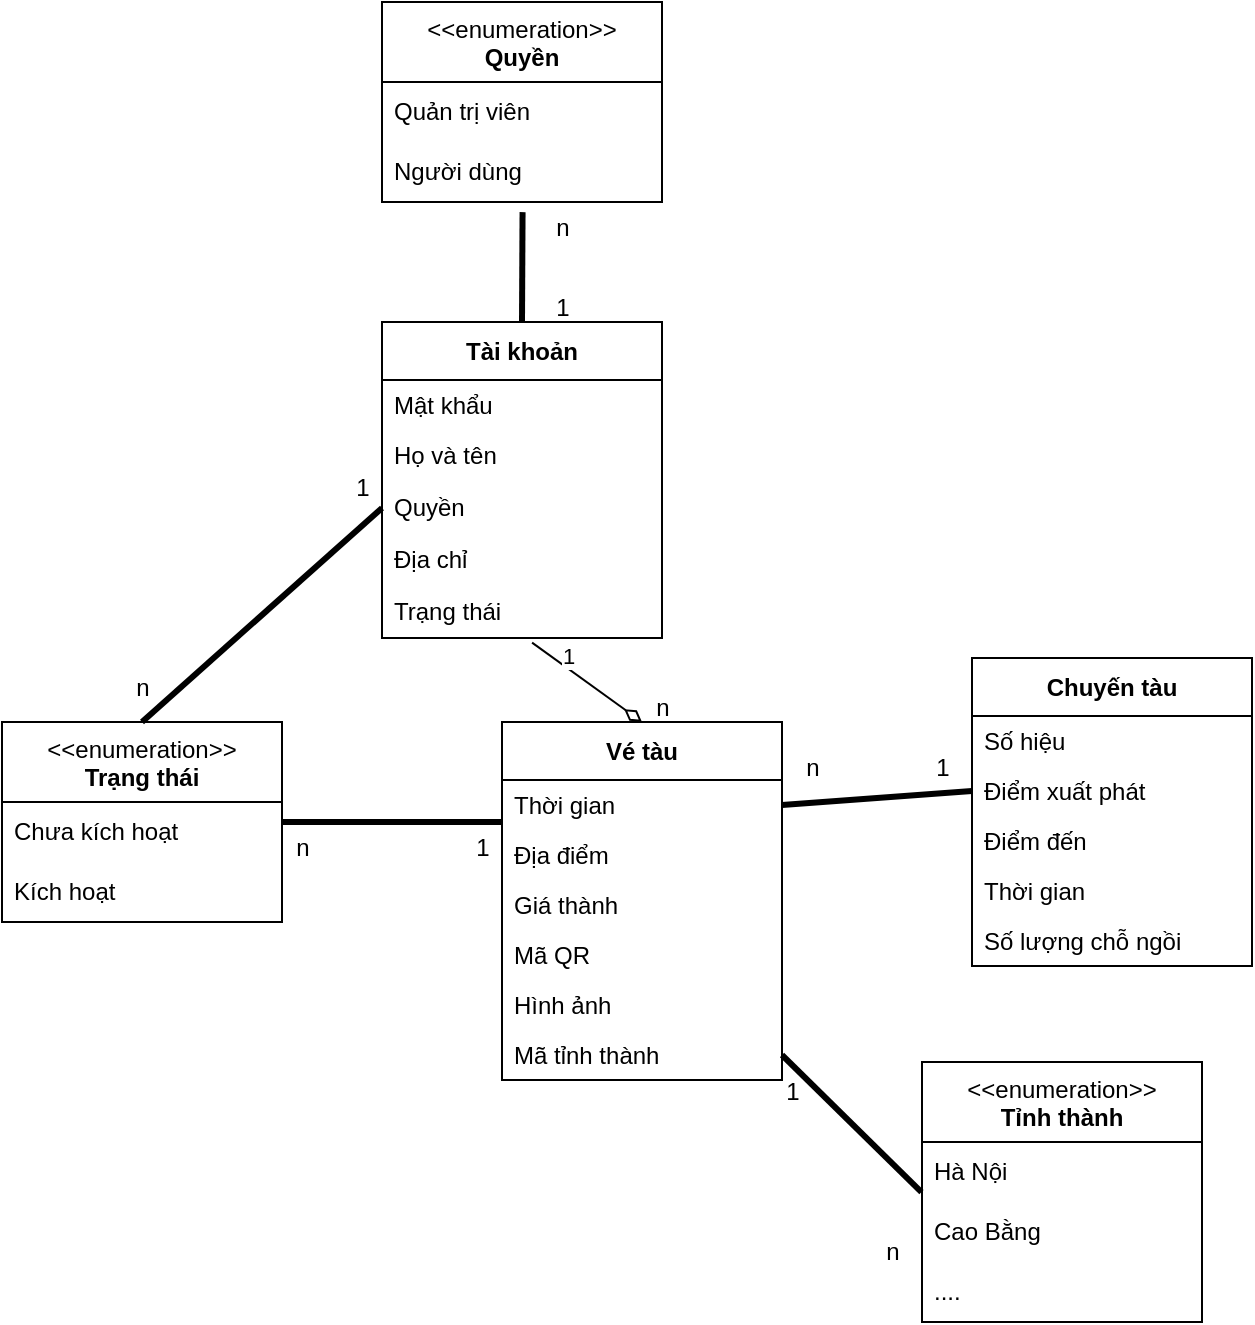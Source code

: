 <mxfile version="24.6.4" type="github">
  <diagram id="C5RBs43oDa-KdzZeNtuy" name="Page-1">
    <mxGraphModel dx="1035" dy="562" grid="1" gridSize="10" guides="1" tooltips="1" connect="1" arrows="1" fold="1" page="1" pageScale="1" pageWidth="827" pageHeight="1169" math="0" shadow="0">
      <root>
        <mxCell id="WIyWlLk6GJQsqaUBKTNV-0" />
        <mxCell id="WIyWlLk6GJQsqaUBKTNV-1" parent="WIyWlLk6GJQsqaUBKTNV-0" />
        <mxCell id="k04Hsn4P8yre-K15RKxE-12" value="&amp;lt;&amp;lt;enumeration&amp;gt;&amp;gt;&lt;br&gt;&lt;b&gt;Quyền&lt;/b&gt;" style="swimlane;fontStyle=0;align=center;verticalAlign=top;childLayout=stackLayout;horizontal=1;startSize=40;horizontalStack=0;resizeParent=1;resizeParentMax=0;resizeLast=0;collapsible=0;marginBottom=0;html=1;whiteSpace=wrap;" vertex="1" parent="WIyWlLk6GJQsqaUBKTNV-1">
          <mxGeometry x="310" y="40" width="140" height="100" as="geometry" />
        </mxCell>
        <mxCell id="k04Hsn4P8yre-K15RKxE-13" value="Quản trị viên" style="text;html=1;strokeColor=none;fillColor=none;align=left;verticalAlign=middle;spacingLeft=4;spacingRight=4;overflow=hidden;rotatable=0;points=[[0,0.5],[1,0.5]];portConstraint=eastwest;whiteSpace=wrap;" vertex="1" parent="k04Hsn4P8yre-K15RKxE-12">
          <mxGeometry y="40" width="140" height="30" as="geometry" />
        </mxCell>
        <mxCell id="k04Hsn4P8yre-K15RKxE-21" value="Người dùng" style="text;html=1;strokeColor=none;fillColor=none;align=left;verticalAlign=middle;spacingLeft=4;spacingRight=4;overflow=hidden;rotatable=0;points=[[0,0.5],[1,0.5]];portConstraint=eastwest;whiteSpace=wrap;" vertex="1" parent="k04Hsn4P8yre-K15RKxE-12">
          <mxGeometry y="70" width="140" height="30" as="geometry" />
        </mxCell>
        <mxCell id="k04Hsn4P8yre-K15RKxE-14" value="Tài khoản" style="swimlane;fontStyle=1;align=center;verticalAlign=middle;childLayout=stackLayout;horizontal=1;startSize=29;horizontalStack=0;resizeParent=1;resizeParentMax=0;resizeLast=0;collapsible=0;marginBottom=0;html=1;whiteSpace=wrap;" vertex="1" parent="WIyWlLk6GJQsqaUBKTNV-1">
          <mxGeometry x="310" y="200" width="140" height="158" as="geometry" />
        </mxCell>
        <mxCell id="k04Hsn4P8yre-K15RKxE-15" value="Mật khẩu" style="text;html=1;strokeColor=none;fillColor=none;align=left;verticalAlign=middle;spacingLeft=4;spacingRight=4;overflow=hidden;rotatable=0;points=[[0,0.5],[1,0.5]];portConstraint=eastwest;whiteSpace=wrap;" vertex="1" parent="k04Hsn4P8yre-K15RKxE-14">
          <mxGeometry y="29" width="140" height="25" as="geometry" />
        </mxCell>
        <mxCell id="k04Hsn4P8yre-K15RKxE-16" value="Họ và tên" style="text;html=1;strokeColor=none;fillColor=none;align=left;verticalAlign=middle;spacingLeft=4;spacingRight=4;overflow=hidden;rotatable=0;points=[[0,0.5],[1,0.5]];portConstraint=eastwest;whiteSpace=wrap;" vertex="1" parent="k04Hsn4P8yre-K15RKxE-14">
          <mxGeometry y="54" width="140" height="26" as="geometry" />
        </mxCell>
        <mxCell id="k04Hsn4P8yre-K15RKxE-17" value="Quyền" style="text;html=1;strokeColor=none;fillColor=none;align=left;verticalAlign=middle;spacingLeft=4;spacingRight=4;overflow=hidden;rotatable=0;points=[[0,0.5],[1,0.5]];portConstraint=eastwest;whiteSpace=wrap;" vertex="1" parent="k04Hsn4P8yre-K15RKxE-14">
          <mxGeometry y="80" width="140" height="26" as="geometry" />
        </mxCell>
        <mxCell id="k04Hsn4P8yre-K15RKxE-18" value="Địa chỉ" style="text;html=1;strokeColor=none;fillColor=none;align=left;verticalAlign=middle;spacingLeft=4;spacingRight=4;overflow=hidden;rotatable=0;points=[[0,0.5],[1,0.5]];portConstraint=eastwest;whiteSpace=wrap;" vertex="1" parent="k04Hsn4P8yre-K15RKxE-14">
          <mxGeometry y="106" width="140" height="26" as="geometry" />
        </mxCell>
        <mxCell id="k04Hsn4P8yre-K15RKxE-19" value="Trạng thái" style="text;html=1;strokeColor=none;fillColor=none;align=left;verticalAlign=middle;spacingLeft=4;spacingRight=4;overflow=hidden;rotatable=0;points=[[0,0.5],[1,0.5]];portConstraint=eastwest;whiteSpace=wrap;" vertex="1" parent="k04Hsn4P8yre-K15RKxE-14">
          <mxGeometry y="132" width="140" height="26" as="geometry" />
        </mxCell>
        <mxCell id="k04Hsn4P8yre-K15RKxE-22" value="&amp;lt;&amp;lt;enumeration&amp;gt;&amp;gt;&lt;br&gt;&lt;b&gt;Trạng thái&lt;/b&gt;" style="swimlane;fontStyle=0;align=center;verticalAlign=top;childLayout=stackLayout;horizontal=1;startSize=40;horizontalStack=0;resizeParent=1;resizeParentMax=0;resizeLast=0;collapsible=0;marginBottom=0;html=1;whiteSpace=wrap;" vertex="1" parent="WIyWlLk6GJQsqaUBKTNV-1">
          <mxGeometry x="120" y="400" width="140" height="100" as="geometry" />
        </mxCell>
        <mxCell id="k04Hsn4P8yre-K15RKxE-23" value="Chưa kích hoạt" style="text;html=1;strokeColor=none;fillColor=none;align=left;verticalAlign=middle;spacingLeft=4;spacingRight=4;overflow=hidden;rotatable=0;points=[[0,0.5],[1,0.5]];portConstraint=eastwest;whiteSpace=wrap;" vertex="1" parent="k04Hsn4P8yre-K15RKxE-22">
          <mxGeometry y="40" width="140" height="30" as="geometry" />
        </mxCell>
        <mxCell id="k04Hsn4P8yre-K15RKxE-26" value="Kích hoạt" style="text;html=1;strokeColor=none;fillColor=none;align=left;verticalAlign=middle;spacingLeft=4;spacingRight=4;overflow=hidden;rotatable=0;points=[[0,0.5],[1,0.5]];portConstraint=eastwest;whiteSpace=wrap;" vertex="1" parent="k04Hsn4P8yre-K15RKxE-22">
          <mxGeometry y="70" width="140" height="30" as="geometry" />
        </mxCell>
        <mxCell id="k04Hsn4P8yre-K15RKxE-27" value="Vé tàu" style="swimlane;fontStyle=1;align=center;verticalAlign=middle;childLayout=stackLayout;horizontal=1;startSize=29;horizontalStack=0;resizeParent=1;resizeParentMax=0;resizeLast=0;collapsible=0;marginBottom=0;html=1;whiteSpace=wrap;" vertex="1" parent="WIyWlLk6GJQsqaUBKTNV-1">
          <mxGeometry x="370" y="400" width="140" height="179" as="geometry" />
        </mxCell>
        <mxCell id="k04Hsn4P8yre-K15RKxE-29" value="Thời gian&lt;span style=&quot;white-space: pre;&quot;&gt;&#x9;&lt;/span&gt;" style="text;html=1;strokeColor=none;fillColor=none;align=left;verticalAlign=middle;spacingLeft=4;spacingRight=4;overflow=hidden;rotatable=0;points=[[0,0.5],[1,0.5]];portConstraint=eastwest;whiteSpace=wrap;" vertex="1" parent="k04Hsn4P8yre-K15RKxE-27">
          <mxGeometry y="29" width="140" height="25" as="geometry" />
        </mxCell>
        <mxCell id="k04Hsn4P8yre-K15RKxE-30" value="Địa điểm" style="text;html=1;strokeColor=none;fillColor=none;align=left;verticalAlign=middle;spacingLeft=4;spacingRight=4;overflow=hidden;rotatable=0;points=[[0,0.5],[1,0.5]];portConstraint=eastwest;whiteSpace=wrap;" vertex="1" parent="k04Hsn4P8yre-K15RKxE-27">
          <mxGeometry y="54" width="140" height="25" as="geometry" />
        </mxCell>
        <mxCell id="k04Hsn4P8yre-K15RKxE-31" value="Giá thành" style="text;html=1;strokeColor=none;fillColor=none;align=left;verticalAlign=middle;spacingLeft=4;spacingRight=4;overflow=hidden;rotatable=0;points=[[0,0.5],[1,0.5]];portConstraint=eastwest;whiteSpace=wrap;" vertex="1" parent="k04Hsn4P8yre-K15RKxE-27">
          <mxGeometry y="79" width="140" height="25" as="geometry" />
        </mxCell>
        <mxCell id="k04Hsn4P8yre-K15RKxE-32" value="Mã QR" style="text;html=1;strokeColor=none;fillColor=none;align=left;verticalAlign=middle;spacingLeft=4;spacingRight=4;overflow=hidden;rotatable=0;points=[[0,0.5],[1,0.5]];portConstraint=eastwest;whiteSpace=wrap;" vertex="1" parent="k04Hsn4P8yre-K15RKxE-27">
          <mxGeometry y="104" width="140" height="25" as="geometry" />
        </mxCell>
        <mxCell id="k04Hsn4P8yre-K15RKxE-39" value="Hình ảnh&amp;nbsp;" style="text;html=1;strokeColor=none;fillColor=none;align=left;verticalAlign=middle;spacingLeft=4;spacingRight=4;overflow=hidden;rotatable=0;points=[[0,0.5],[1,0.5]];portConstraint=eastwest;whiteSpace=wrap;" vertex="1" parent="k04Hsn4P8yre-K15RKxE-27">
          <mxGeometry y="129" width="140" height="25" as="geometry" />
        </mxCell>
        <mxCell id="k04Hsn4P8yre-K15RKxE-40" value="Mã tỉnh thành" style="text;html=1;strokeColor=none;fillColor=none;align=left;verticalAlign=middle;spacingLeft=4;spacingRight=4;overflow=hidden;rotatable=0;points=[[0,0.5],[1,0.5]];portConstraint=eastwest;whiteSpace=wrap;" vertex="1" parent="k04Hsn4P8yre-K15RKxE-27">
          <mxGeometry y="154" width="140" height="25" as="geometry" />
        </mxCell>
        <mxCell id="k04Hsn4P8yre-K15RKxE-41" value="" style="endArrow=none;startArrow=none;endFill=0;startFill=0;endSize=8;html=1;verticalAlign=bottom;labelBackgroundColor=none;strokeWidth=3;rounded=0;entryX=0.5;entryY=0;entryDx=0;entryDy=0;exitX=0.502;exitY=1.169;exitDx=0;exitDy=0;exitPerimeter=0;" edge="1" parent="WIyWlLk6GJQsqaUBKTNV-1" source="k04Hsn4P8yre-K15RKxE-21" target="k04Hsn4P8yre-K15RKxE-14">
          <mxGeometry width="160" relative="1" as="geometry">
            <mxPoint x="410" y="150" as="sourcePoint" />
            <mxPoint x="450" y="250" as="targetPoint" />
          </mxGeometry>
        </mxCell>
        <mxCell id="k04Hsn4P8yre-K15RKxE-43" value="n" style="text;html=1;align=center;verticalAlign=middle;resizable=0;points=[];autosize=1;strokeColor=none;fillColor=none;" vertex="1" parent="WIyWlLk6GJQsqaUBKTNV-1">
          <mxGeometry x="385" y="138" width="30" height="30" as="geometry" />
        </mxCell>
        <mxCell id="k04Hsn4P8yre-K15RKxE-44" value="1" style="text;html=1;align=center;verticalAlign=middle;resizable=0;points=[];autosize=1;strokeColor=none;fillColor=none;" vertex="1" parent="WIyWlLk6GJQsqaUBKTNV-1">
          <mxGeometry x="385" y="178" width="30" height="30" as="geometry" />
        </mxCell>
        <mxCell id="k04Hsn4P8yre-K15RKxE-48" value="" style="endArrow=none;startArrow=diamondThin;endFill=0;startFill=0;html=1;verticalAlign=bottom;labelBackgroundColor=none;strokeWidth=1;startSize=8;endSize=8;rounded=0;exitX=0.5;exitY=0;exitDx=0;exitDy=0;entryX=0.536;entryY=1.09;entryDx=0;entryDy=0;entryPerimeter=0;" edge="1" parent="WIyWlLk6GJQsqaUBKTNV-1" source="k04Hsn4P8yre-K15RKxE-27" target="k04Hsn4P8yre-K15RKxE-19">
          <mxGeometry width="160" relative="1" as="geometry">
            <mxPoint x="290" y="370" as="sourcePoint" />
            <mxPoint x="450" y="370" as="targetPoint" />
          </mxGeometry>
        </mxCell>
        <mxCell id="k04Hsn4P8yre-K15RKxE-60" value="1" style="edgeLabel;html=1;align=center;verticalAlign=middle;resizable=0;points=[];" vertex="1" connectable="0" parent="k04Hsn4P8yre-K15RKxE-48">
          <mxGeometry x="0.457" y="-5" relative="1" as="geometry">
            <mxPoint as="offset" />
          </mxGeometry>
        </mxCell>
        <mxCell id="k04Hsn4P8yre-K15RKxE-49" value="" style="endArrow=none;startArrow=none;endFill=0;startFill=0;endSize=8;html=1;verticalAlign=bottom;labelBackgroundColor=none;strokeWidth=3;rounded=0;" edge="1" parent="WIyWlLk6GJQsqaUBKTNV-1">
          <mxGeometry width="160" relative="1" as="geometry">
            <mxPoint x="260" y="450" as="sourcePoint" />
            <mxPoint x="370" y="450" as="targetPoint" />
          </mxGeometry>
        </mxCell>
        <mxCell id="k04Hsn4P8yre-K15RKxE-51" value="" style="endArrow=none;startArrow=none;endFill=0;startFill=0;endSize=8;html=1;verticalAlign=bottom;labelBackgroundColor=none;strokeWidth=3;rounded=0;exitX=0.5;exitY=0;exitDx=0;exitDy=0;entryX=0;entryY=0.5;entryDx=0;entryDy=0;" edge="1" parent="WIyWlLk6GJQsqaUBKTNV-1" source="k04Hsn4P8yre-K15RKxE-22" target="k04Hsn4P8yre-K15RKxE-17">
          <mxGeometry width="160" relative="1" as="geometry">
            <mxPoint x="110" y="340" as="sourcePoint" />
            <mxPoint x="270" y="340" as="targetPoint" />
          </mxGeometry>
        </mxCell>
        <mxCell id="k04Hsn4P8yre-K15RKxE-52" value="&amp;lt;&amp;lt;enumeration&amp;gt;&amp;gt;&lt;br&gt;&lt;b&gt;Tỉnh thành&lt;/b&gt;" style="swimlane;fontStyle=0;align=center;verticalAlign=top;childLayout=stackLayout;horizontal=1;startSize=40;horizontalStack=0;resizeParent=1;resizeParentMax=0;resizeLast=0;collapsible=0;marginBottom=0;html=1;whiteSpace=wrap;" vertex="1" parent="WIyWlLk6GJQsqaUBKTNV-1">
          <mxGeometry x="580" y="570" width="140" height="130" as="geometry" />
        </mxCell>
        <mxCell id="k04Hsn4P8yre-K15RKxE-53" value="Hà Nội" style="text;html=1;strokeColor=none;fillColor=none;align=left;verticalAlign=middle;spacingLeft=4;spacingRight=4;overflow=hidden;rotatable=0;points=[[0,0.5],[1,0.5]];portConstraint=eastwest;whiteSpace=wrap;" vertex="1" parent="k04Hsn4P8yre-K15RKxE-52">
          <mxGeometry y="40" width="140" height="30" as="geometry" />
        </mxCell>
        <mxCell id="k04Hsn4P8yre-K15RKxE-54" value="Cao Bằng" style="text;html=1;strokeColor=none;fillColor=none;align=left;verticalAlign=middle;spacingLeft=4;spacingRight=4;overflow=hidden;rotatable=0;points=[[0,0.5],[1,0.5]];portConstraint=eastwest;whiteSpace=wrap;" vertex="1" parent="k04Hsn4P8yre-K15RKxE-52">
          <mxGeometry y="70" width="140" height="30" as="geometry" />
        </mxCell>
        <mxCell id="k04Hsn4P8yre-K15RKxE-55" value="...." style="text;html=1;strokeColor=none;fillColor=none;align=left;verticalAlign=middle;spacingLeft=4;spacingRight=4;overflow=hidden;rotatable=0;points=[[0,0.5],[1,0.5]];portConstraint=eastwest;whiteSpace=wrap;" vertex="1" parent="k04Hsn4P8yre-K15RKxE-52">
          <mxGeometry y="100" width="140" height="30" as="geometry" />
        </mxCell>
        <mxCell id="k04Hsn4P8yre-K15RKxE-56" value="" style="endArrow=none;startArrow=none;endFill=0;startFill=0;endSize=8;html=1;verticalAlign=bottom;labelBackgroundColor=none;strokeWidth=3;rounded=0;exitX=1;exitY=0.5;exitDx=0;exitDy=0;entryX=-0.002;entryY=0.835;entryDx=0;entryDy=0;entryPerimeter=0;" edge="1" parent="WIyWlLk6GJQsqaUBKTNV-1" source="k04Hsn4P8yre-K15RKxE-40" target="k04Hsn4P8yre-K15RKxE-53">
          <mxGeometry width="160" relative="1" as="geometry">
            <mxPoint x="290" y="370" as="sourcePoint" />
            <mxPoint x="450" y="370" as="targetPoint" />
          </mxGeometry>
        </mxCell>
        <mxCell id="k04Hsn4P8yre-K15RKxE-57" value="1" style="text;html=1;align=center;verticalAlign=middle;resizable=0;points=[];autosize=1;strokeColor=none;fillColor=none;" vertex="1" parent="WIyWlLk6GJQsqaUBKTNV-1">
          <mxGeometry x="500" y="570" width="30" height="30" as="geometry" />
        </mxCell>
        <mxCell id="k04Hsn4P8yre-K15RKxE-58" value="n" style="text;html=1;align=center;verticalAlign=middle;resizable=0;points=[];autosize=1;strokeColor=none;fillColor=none;" vertex="1" parent="WIyWlLk6GJQsqaUBKTNV-1">
          <mxGeometry x="550" y="650" width="30" height="30" as="geometry" />
        </mxCell>
        <mxCell id="k04Hsn4P8yre-K15RKxE-59" value="n" style="text;html=1;align=center;verticalAlign=middle;resizable=0;points=[];autosize=1;strokeColor=none;fillColor=none;" vertex="1" parent="WIyWlLk6GJQsqaUBKTNV-1">
          <mxGeometry x="435" y="378" width="30" height="30" as="geometry" />
        </mxCell>
        <mxCell id="k04Hsn4P8yre-K15RKxE-61" value="1" style="text;html=1;align=center;verticalAlign=middle;resizable=0;points=[];autosize=1;strokeColor=none;fillColor=none;" vertex="1" parent="WIyWlLk6GJQsqaUBKTNV-1">
          <mxGeometry x="285" y="268" width="30" height="30" as="geometry" />
        </mxCell>
        <mxCell id="k04Hsn4P8yre-K15RKxE-62" value="n" style="text;html=1;align=center;verticalAlign=middle;resizable=0;points=[];autosize=1;strokeColor=none;fillColor=none;" vertex="1" parent="WIyWlLk6GJQsqaUBKTNV-1">
          <mxGeometry x="175" y="368" width="30" height="30" as="geometry" />
        </mxCell>
        <mxCell id="k04Hsn4P8yre-K15RKxE-63" value="n" style="text;html=1;align=center;verticalAlign=middle;resizable=0;points=[];autosize=1;strokeColor=none;fillColor=none;" vertex="1" parent="WIyWlLk6GJQsqaUBKTNV-1">
          <mxGeometry x="255" y="448" width="30" height="30" as="geometry" />
        </mxCell>
        <mxCell id="k04Hsn4P8yre-K15RKxE-64" value="1" style="text;html=1;align=center;verticalAlign=middle;resizable=0;points=[];autosize=1;strokeColor=none;fillColor=none;" vertex="1" parent="WIyWlLk6GJQsqaUBKTNV-1">
          <mxGeometry x="345" y="448" width="30" height="30" as="geometry" />
        </mxCell>
        <mxCell id="k04Hsn4P8yre-K15RKxE-65" value="Chuyến tàu" style="swimlane;fontStyle=1;align=center;verticalAlign=middle;childLayout=stackLayout;horizontal=1;startSize=29;horizontalStack=0;resizeParent=1;resizeParentMax=0;resizeLast=0;collapsible=0;marginBottom=0;html=1;whiteSpace=wrap;" vertex="1" parent="WIyWlLk6GJQsqaUBKTNV-1">
          <mxGeometry x="605" y="368" width="140" height="154" as="geometry" />
        </mxCell>
        <mxCell id="k04Hsn4P8yre-K15RKxE-66" value="Số hiệu" style="text;html=1;strokeColor=none;fillColor=none;align=left;verticalAlign=middle;spacingLeft=4;spacingRight=4;overflow=hidden;rotatable=0;points=[[0,0.5],[1,0.5]];portConstraint=eastwest;whiteSpace=wrap;" vertex="1" parent="k04Hsn4P8yre-K15RKxE-65">
          <mxGeometry y="29" width="140" height="25" as="geometry" />
        </mxCell>
        <mxCell id="k04Hsn4P8yre-K15RKxE-67" value="Điểm xuất phát" style="text;html=1;strokeColor=none;fillColor=none;align=left;verticalAlign=middle;spacingLeft=4;spacingRight=4;overflow=hidden;rotatable=0;points=[[0,0.5],[1,0.5]];portConstraint=eastwest;whiteSpace=wrap;" vertex="1" parent="k04Hsn4P8yre-K15RKxE-65">
          <mxGeometry y="54" width="140" height="25" as="geometry" />
        </mxCell>
        <mxCell id="k04Hsn4P8yre-K15RKxE-68" value="Điểm đến" style="text;html=1;strokeColor=none;fillColor=none;align=left;verticalAlign=middle;spacingLeft=4;spacingRight=4;overflow=hidden;rotatable=0;points=[[0,0.5],[1,0.5]];portConstraint=eastwest;whiteSpace=wrap;" vertex="1" parent="k04Hsn4P8yre-K15RKxE-65">
          <mxGeometry y="79" width="140" height="25" as="geometry" />
        </mxCell>
        <mxCell id="k04Hsn4P8yre-K15RKxE-69" value="Thời gian" style="text;html=1;strokeColor=none;fillColor=none;align=left;verticalAlign=middle;spacingLeft=4;spacingRight=4;overflow=hidden;rotatable=0;points=[[0,0.5],[1,0.5]];portConstraint=eastwest;whiteSpace=wrap;" vertex="1" parent="k04Hsn4P8yre-K15RKxE-65">
          <mxGeometry y="104" width="140" height="25" as="geometry" />
        </mxCell>
        <mxCell id="k04Hsn4P8yre-K15RKxE-70" value="Số lượng chỗ ngồi" style="text;html=1;strokeColor=none;fillColor=none;align=left;verticalAlign=middle;spacingLeft=4;spacingRight=4;overflow=hidden;rotatable=0;points=[[0,0.5],[1,0.5]];portConstraint=eastwest;whiteSpace=wrap;" vertex="1" parent="k04Hsn4P8yre-K15RKxE-65">
          <mxGeometry y="129" width="140" height="25" as="geometry" />
        </mxCell>
        <mxCell id="k04Hsn4P8yre-K15RKxE-71" value="" style="endArrow=none;startArrow=none;endFill=0;startFill=0;endSize=8;html=1;verticalAlign=bottom;labelBackgroundColor=none;strokeWidth=3;rounded=0;exitX=1;exitY=0.5;exitDx=0;exitDy=0;entryX=0;entryY=0.5;entryDx=0;entryDy=0;" edge="1" parent="WIyWlLk6GJQsqaUBKTNV-1" source="k04Hsn4P8yre-K15RKxE-29" target="k04Hsn4P8yre-K15RKxE-67">
          <mxGeometry width="160" relative="1" as="geometry">
            <mxPoint x="290" y="370" as="sourcePoint" />
            <mxPoint x="450" y="370" as="targetPoint" />
          </mxGeometry>
        </mxCell>
        <mxCell id="k04Hsn4P8yre-K15RKxE-74" value="n" style="text;html=1;align=center;verticalAlign=middle;resizable=0;points=[];autosize=1;strokeColor=none;fillColor=none;" vertex="1" parent="WIyWlLk6GJQsqaUBKTNV-1">
          <mxGeometry x="510" y="408" width="30" height="30" as="geometry" />
        </mxCell>
        <mxCell id="k04Hsn4P8yre-K15RKxE-75" value="1" style="text;html=1;align=center;verticalAlign=middle;resizable=0;points=[];autosize=1;strokeColor=none;fillColor=none;" vertex="1" parent="WIyWlLk6GJQsqaUBKTNV-1">
          <mxGeometry x="575" y="408" width="30" height="30" as="geometry" />
        </mxCell>
      </root>
    </mxGraphModel>
  </diagram>
</mxfile>
